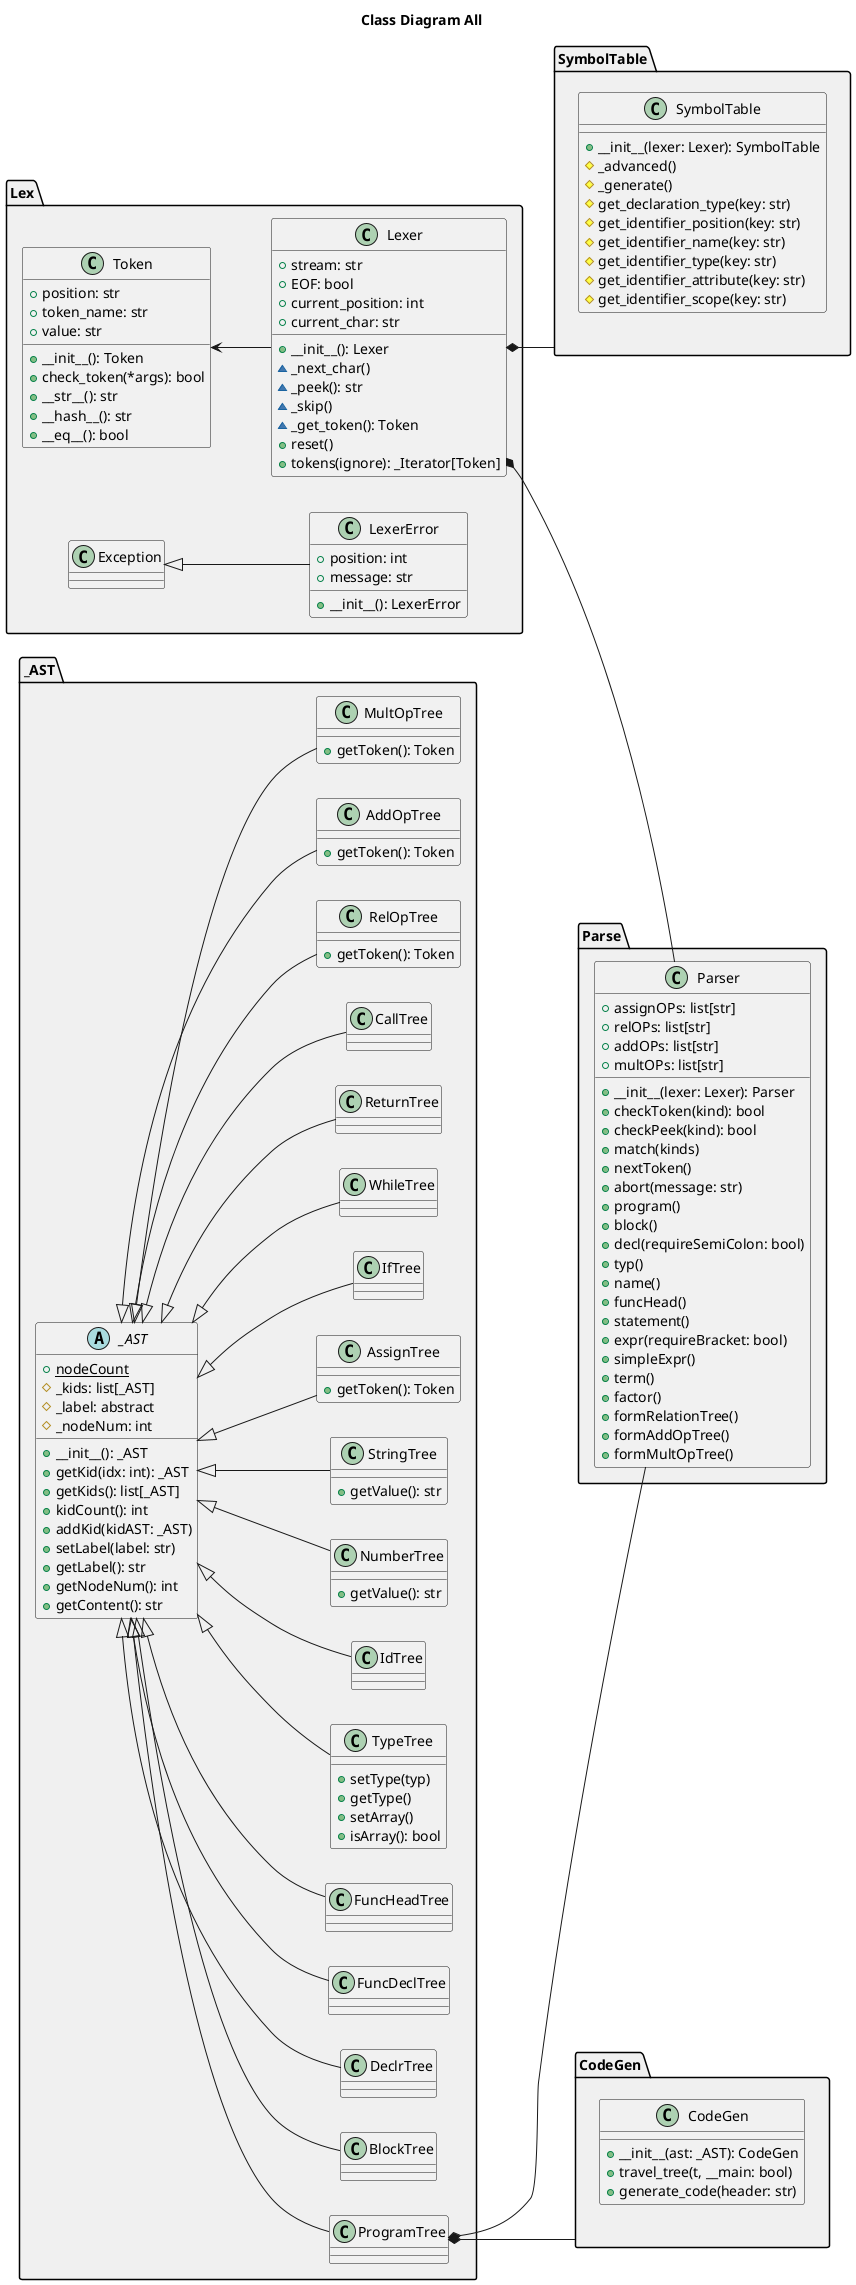 @startuml
left to right direction
title Class Diagram All

' CodeGen -----------------------
package CodeGen #f0f0f0 {
    class CodeGen {
        + __init__(ast: _AST): CodeGen
        + travel_tree(t, __main: bool)
        + generate_code(header: str)
    }
}
' CodeGen -----------------------

' Parser -----------------------
package Parse #f0f0f0 {
    class Parser {
        + assignOPs: list[str]
        + relOPs: list[str]
        + addOPs: list[str]
        + multOPs: list[str]
        + __init__(lexer: Lexer): Parser
        + checkToken(kind): bool
        + checkPeek(kind): bool
        + match(kinds)
        + nextToken()
        + abort(message: str)
        + program()
        + block()
        + decl(requireSemiColon: bool)
        + typ()
        + name()
        + funcHead()
        + statement()
        + expr(requireBracket: bool)
        + simpleExpr()
        + term()
        + factor()
        + formRelationTree()
        + formAddOpTree()
        + formMultOpTree()
    }
}
' Parser -----------------------

' LEX -----------------------
package Lex #f0f0f0 {
    class Token {
        + position: str
        + token_name: str
        + value: str
        + __init__(): Token
        + check_token(*args): bool
        + __str__(): str
        + __hash__(): str
        + __eq__(): bool
    }
    class LexerError {
        + position: int
        + message: str
        + __init__(): LexerError
    }
    class Lexer {
        + stream: str
        + EOF: bool
        + current_position: int
        + current_char: str
        + __init__(): Lexer
        ~ _next_char()
        ~ _peek(): str
        ~ _skip()
        ~ _get_token(): Token
        + reset()
        + tokens(ignore): _Iterator[Token]
    }
    class Exception

    Exception <|-- LexerError
}
' LEX -----------------------

' AST -----------------------
package _AST #f0f0f0 {
    abstract class  _AST {
        + {static} nodeCount
        # _kids: list[_AST]
        # _label: abstract
        # _nodeNum: int
        + __init__(): _AST
        + getKid(idx: int): _AST
        + getKids(): list[_AST]
        + kidCount(): int
        + addKid(kidAST: _AST)
        + setLabel(label: str)
        + getLabel(): str
        + getNodeNum(): int
        + getContent(): str
    }
    class ProgramTree
    class BlockTree
    class DeclrTree
    class FuncDeclTree
    class FuncHeadTree
    class TypeTree {
        + setType(typ)
        + getType()
        + setArray()
        + isArray(): bool
    }
    class IdTree
    class NumberTree {
        + getValue(): str
    }
    class StringTree {
        + getValue(): str
    }
    class AssignTree {
        + getToken(): Token
    }
    class IfTree
    class WhileTree
    class ReturnTree
    class CallTree
    class RelOpTree {
        + getToken(): Token
    }
    class AddOpTree {
        + getToken(): Token
    }
    class MultOpTree {
        + getToken(): Token
    }

    _AST <|-- ProgramTree
    _AST <|-- BlockTree
    _AST <|-- DeclrTree
    _AST <|-- FuncDeclTree
    _AST <|-- FuncHeadTree
    _AST <|-- TypeTree
    _AST <|-- IdTree
    _AST <|-- NumberTree
    _AST <|-- StringTree
    _AST <|-- AssignTree
    _AST <|-- IfTree
    _AST <|-- WhileTree
    _AST <|-- ReturnTree
    _AST <|-- CallTree
    _AST <|-- RelOpTree
    _AST <|-- AddOpTree
    _AST <|-- MultOpTree
}

' AST -----------------------

' SymbolTable -----------------------
package SymbolTable #f0f0f0 {
    class SymbolTable {
        + __init__(lexer: Lexer): SymbolTable
        # _advanced()
        # _generate()
        # get_declaration_type(key: str)
        # get_identifier_position(key: str)
        # get_identifier_name(key: str)
        # get_identifier_type(key: str)
        # get_identifier_attribute(key: str)
        # get_identifier_scope(key: str)
    }
}
' SymbolTable -----------------------

' ALL -----------------------
Lexer *-- Parser
Lexer *-- SymbolTable
ProgramTree *-- Parser
ProgramTree *-- CodeGen
Token <-- Lexer
' ALL -----------------------
@enduml